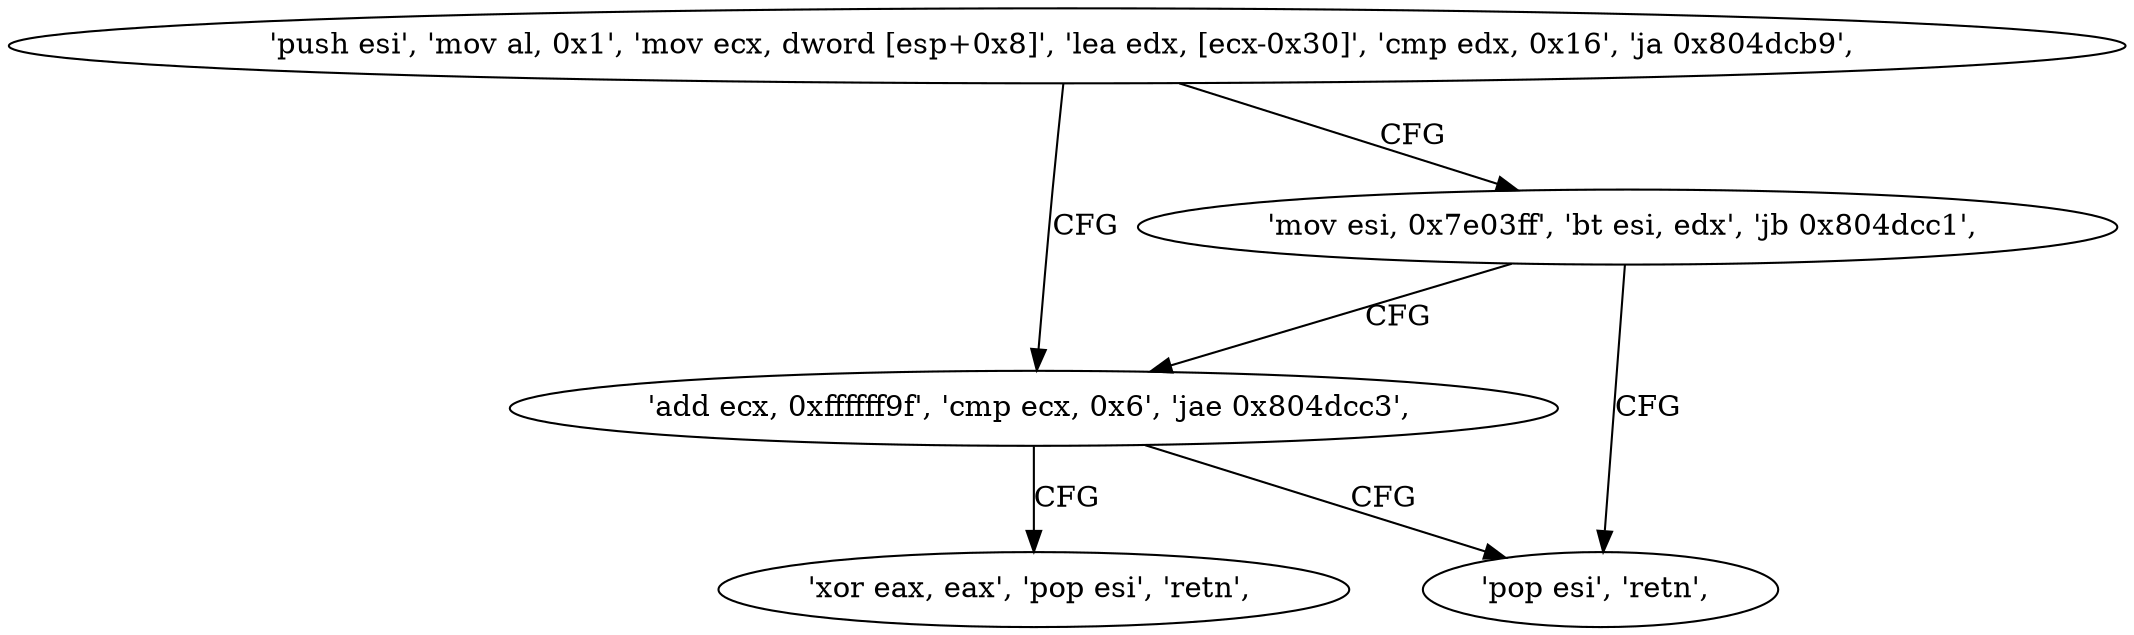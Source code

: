 digraph "func" {
"134536352" [label = "'push esi', 'mov al, 0x1', 'mov ecx, dword [esp+0x8]', 'lea edx, [ecx-0x30]', 'cmp edx, 0x16', 'ja 0x804dcb9', " ]
"134536377" [label = "'add ecx, 0xffffff9f', 'cmp ecx, 0x6', 'jae 0x804dcc3', " ]
"134536367" [label = "'mov esi, 0x7e03ff', 'bt esi, edx', 'jb 0x804dcc1', " ]
"134536387" [label = "'xor eax, eax', 'pop esi', 'retn', " ]
"134536385" [label = "'pop esi', 'retn', " ]
"134536352" -> "134536377" [ label = "CFG" ]
"134536352" -> "134536367" [ label = "CFG" ]
"134536377" -> "134536387" [ label = "CFG" ]
"134536377" -> "134536385" [ label = "CFG" ]
"134536367" -> "134536385" [ label = "CFG" ]
"134536367" -> "134536377" [ label = "CFG" ]
}
